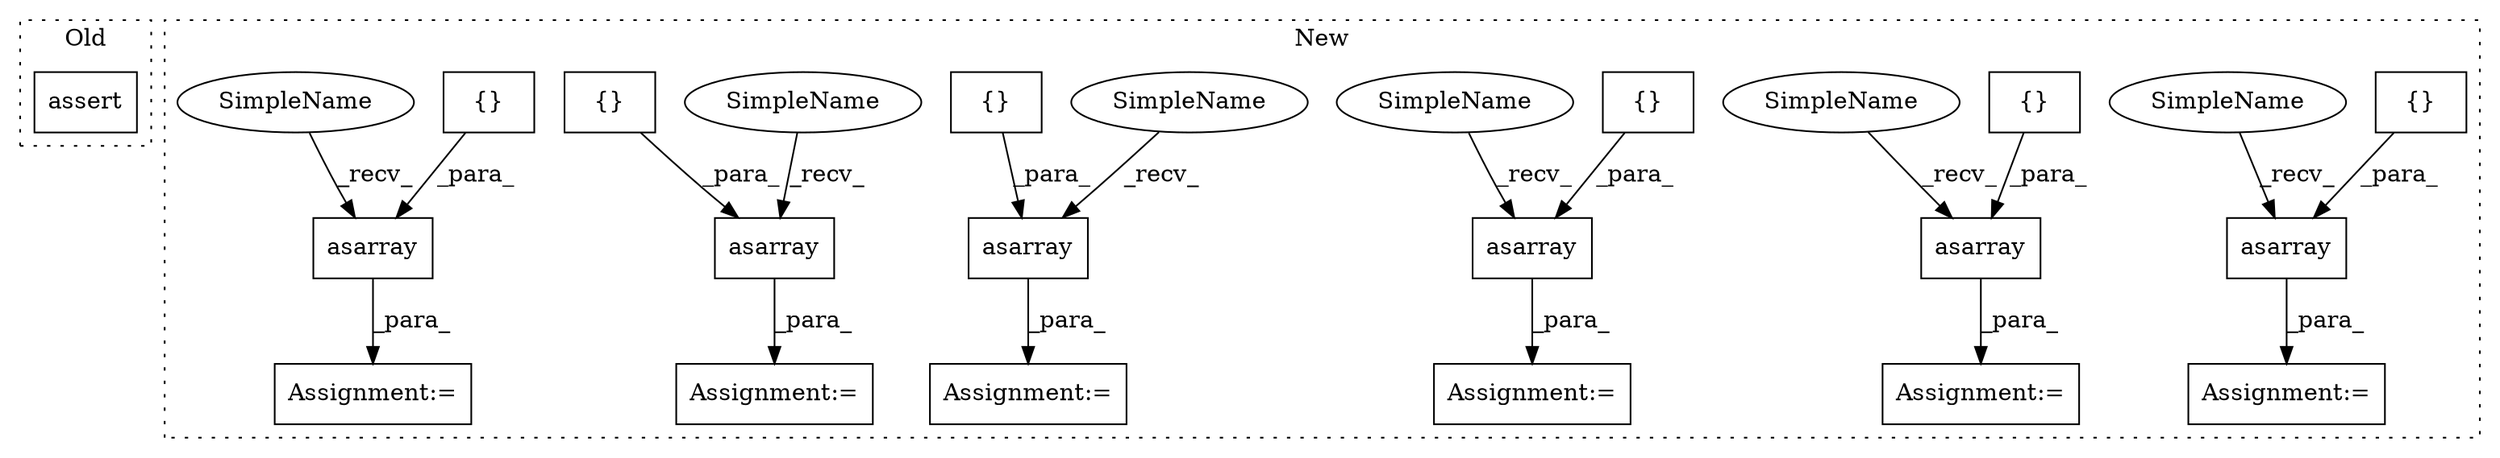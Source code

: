 digraph G {
subgraph cluster0 {
1 [label="assert" a="32" s="5989,6022" l="15,1" shape="box"];
label = "Old";
style="dotted";
}
subgraph cluster1 {
2 [label="asarray" a="32" s="7992,8340" l="8,1" shape="box"];
3 [label="Assignment:=" a="7" s="7985" l="1" shape="box"];
4 [label="asarray" a="32" s="5517,5847" l="8,1" shape="box"];
5 [label="Assignment:=" a="7" s="5510" l="1" shape="box"];
6 [label="{}" a="4" s="8011,8339" l="1,1" shape="box"];
7 [label="asarray" a="32" s="6041,6370" l="8,1" shape="box"];
8 [label="{}" a="4" s="5536,5846" l="1,1" shape="box"];
9 [label="asarray" a="32" s="7255,7584" l="8,1" shape="box"];
10 [label="{}" a="4" s="7274,7583" l="1,1" shape="box"];
11 [label="asarray" a="32" s="8534,8857" l="8,1" shape="box"];
12 [label="{}" a="4" s="6060,6369" l="1,1" shape="box"];
13 [label="asarray" a="32" s="6731,7061" l="8,1" shape="box"];
14 [label="{}" a="4" s="8553,8856" l="1,1" shape="box"];
15 [label="Assignment:=" a="7" s="8527" l="1" shape="box"];
16 [label="{}" a="4" s="6750,7060" l="1,1" shape="box"];
17 [label="Assignment:=" a="7" s="6034" l="1" shape="box"];
18 [label="Assignment:=" a="7" s="7248" l="1" shape="box"];
19 [label="Assignment:=" a="7" s="6724" l="1" shape="box"];
20 [label="SimpleName" a="42" s="6035" l="5" shape="ellipse"];
21 [label="SimpleName" a="42" s="6725" l="5" shape="ellipse"];
22 [label="SimpleName" a="42" s="8528" l="5" shape="ellipse"];
23 [label="SimpleName" a="42" s="5511" l="5" shape="ellipse"];
24 [label="SimpleName" a="42" s="7986" l="5" shape="ellipse"];
25 [label="SimpleName" a="42" s="7249" l="5" shape="ellipse"];
label = "New";
style="dotted";
}
2 -> 3 [label="_para_"];
4 -> 5 [label="_para_"];
6 -> 2 [label="_para_"];
7 -> 17 [label="_para_"];
8 -> 4 [label="_para_"];
9 -> 18 [label="_para_"];
10 -> 9 [label="_para_"];
11 -> 15 [label="_para_"];
12 -> 7 [label="_para_"];
13 -> 19 [label="_para_"];
14 -> 11 [label="_para_"];
16 -> 13 [label="_para_"];
20 -> 7 [label="_recv_"];
21 -> 13 [label="_recv_"];
22 -> 11 [label="_recv_"];
23 -> 4 [label="_recv_"];
24 -> 2 [label="_recv_"];
25 -> 9 [label="_recv_"];
}